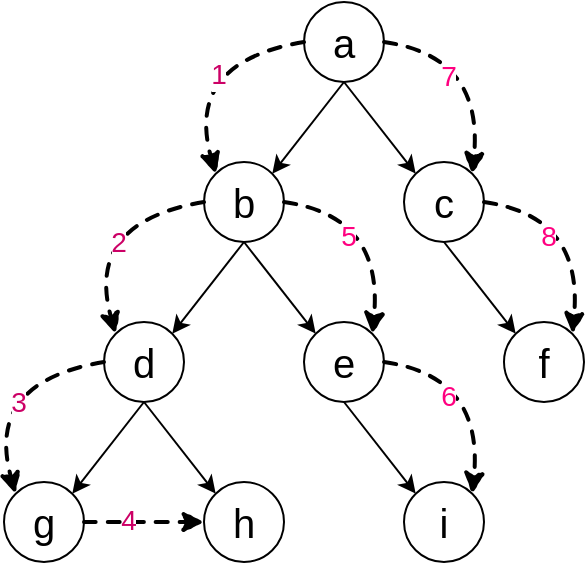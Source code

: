 <mxfile version="12.6.8" type="device"><diagram id="DXPcCs-rt6fdyCKiChXh" name="第 1 页"><mxGraphModel dx="1426" dy="803" grid="1" gridSize="10" guides="1" tooltips="1" connect="1" arrows="1" fold="1" page="1" pageScale="1" pageWidth="827" pageHeight="1169" math="0" shadow="0"><root><mxCell id="0"/><mxCell id="1" parent="0"/><mxCell id="TtJX3NET0KKpPKqGwmz1-81" value="&lt;font style=&quot;font-size: 20px&quot;&gt;a&lt;/font&gt;" style="ellipse;whiteSpace=wrap;html=1;aspect=fixed;" parent="1" vertex="1"><mxGeometry x="380" y="160" width="40" height="40" as="geometry"/></mxCell><mxCell id="TtJX3NET0KKpPKqGwmz1-84" value="&lt;font style=&quot;font-size: 20px&quot;&gt;c&lt;/font&gt;" style="ellipse;whiteSpace=wrap;html=1;aspect=fixed;" parent="1" vertex="1"><mxGeometry x="430" y="240" width="40" height="40" as="geometry"/></mxCell><mxCell id="TtJX3NET0KKpPKqGwmz1-82" value="&lt;font style=&quot;font-size: 20px&quot;&gt;b&lt;/font&gt;" style="ellipse;whiteSpace=wrap;html=1;aspect=fixed;" parent="1" vertex="1"><mxGeometry x="330" y="240" width="40" height="40" as="geometry"/></mxCell><mxCell id="TtJX3NET0KKpPKqGwmz1-87" value="" style="endArrow=classic;html=1;entryX=1;entryY=0;entryDx=0;entryDy=0;" parent="1" target="TtJX3NET0KKpPKqGwmz1-82" edge="1"><mxGeometry width="50" height="50" relative="1" as="geometry"><mxPoint x="400" y="200" as="sourcePoint"/><mxPoint x="355" y="250" as="targetPoint"/></mxGeometry></mxCell><mxCell id="TtJX3NET0KKpPKqGwmz1-88" value="" style="endArrow=classic;html=1;entryX=0;entryY=0;entryDx=0;entryDy=0;" parent="1" target="TtJX3NET0KKpPKqGwmz1-84" edge="1"><mxGeometry width="50" height="50" relative="1" as="geometry"><mxPoint x="400" y="200" as="sourcePoint"/><mxPoint x="356.213" y="268.787" as="targetPoint"/></mxGeometry></mxCell><mxCell id="TtJX3NET0KKpPKqGwmz1-110" value="&lt;font style=&quot;font-size: 20px&quot;&gt;e&lt;/font&gt;" style="ellipse;whiteSpace=wrap;html=1;aspect=fixed;" parent="1" vertex="1"><mxGeometry x="380" y="320" width="40" height="40" as="geometry"/></mxCell><mxCell id="TtJX3NET0KKpPKqGwmz1-111" value="&lt;font style=&quot;font-size: 20px&quot;&gt;d&lt;/font&gt;" style="ellipse;whiteSpace=wrap;html=1;aspect=fixed;" parent="1" vertex="1"><mxGeometry x="280" y="320" width="40" height="40" as="geometry"/></mxCell><mxCell id="TtJX3NET0KKpPKqGwmz1-112" value="" style="endArrow=classic;html=1;entryX=1;entryY=0;entryDx=0;entryDy=0;" parent="1" target="TtJX3NET0KKpPKqGwmz1-111" edge="1"><mxGeometry width="50" height="50" relative="1" as="geometry"><mxPoint x="350" y="280" as="sourcePoint"/><mxPoint x="305" y="330" as="targetPoint"/></mxGeometry></mxCell><mxCell id="TtJX3NET0KKpPKqGwmz1-113" value="" style="endArrow=classic;html=1;entryX=0;entryY=0;entryDx=0;entryDy=0;" parent="1" target="TtJX3NET0KKpPKqGwmz1-110" edge="1"><mxGeometry width="50" height="50" relative="1" as="geometry"><mxPoint x="350" y="280" as="sourcePoint"/><mxPoint x="306.213" y="348.787" as="targetPoint"/></mxGeometry></mxCell><mxCell id="TtJX3NET0KKpPKqGwmz1-114" value="&lt;font style=&quot;font-size: 20px&quot;&gt;f&lt;/font&gt;" style="ellipse;whiteSpace=wrap;html=1;aspect=fixed;" parent="1" vertex="1"><mxGeometry x="480" y="320" width="40" height="40" as="geometry"/></mxCell><mxCell id="TtJX3NET0KKpPKqGwmz1-115" value="" style="endArrow=classic;html=1;entryX=0;entryY=0;entryDx=0;entryDy=0;" parent="1" target="TtJX3NET0KKpPKqGwmz1-114" edge="1"><mxGeometry width="50" height="50" relative="1" as="geometry"><mxPoint x="450" y="280" as="sourcePoint"/><mxPoint x="406.213" y="348.787" as="targetPoint"/></mxGeometry></mxCell><mxCell id="TtJX3NET0KKpPKqGwmz1-121" value="&lt;font style=&quot;font-size: 20px&quot;&gt;h&lt;/font&gt;" style="ellipse;whiteSpace=wrap;html=1;aspect=fixed;" parent="1" vertex="1"><mxGeometry x="330" y="400" width="40" height="40" as="geometry"/></mxCell><mxCell id="TtJX3NET0KKpPKqGwmz1-122" value="&lt;font style=&quot;font-size: 20px&quot;&gt;g&lt;/font&gt;" style="ellipse;whiteSpace=wrap;html=1;aspect=fixed;" parent="1" vertex="1"><mxGeometry x="230" y="400" width="40" height="40" as="geometry"/></mxCell><mxCell id="TtJX3NET0KKpPKqGwmz1-123" value="" style="endArrow=classic;html=1;entryX=1;entryY=0;entryDx=0;entryDy=0;" parent="1" target="TtJX3NET0KKpPKqGwmz1-122" edge="1"><mxGeometry width="50" height="50" relative="1" as="geometry"><mxPoint x="300" y="360" as="sourcePoint"/><mxPoint x="255" y="410" as="targetPoint"/></mxGeometry></mxCell><mxCell id="TtJX3NET0KKpPKqGwmz1-124" value="" style="endArrow=classic;html=1;entryX=0;entryY=0;entryDx=0;entryDy=0;" parent="1" target="TtJX3NET0KKpPKqGwmz1-121" edge="1"><mxGeometry width="50" height="50" relative="1" as="geometry"><mxPoint x="300" y="360" as="sourcePoint"/><mxPoint x="256.213" y="428.787" as="targetPoint"/></mxGeometry></mxCell><mxCell id="TtJX3NET0KKpPKqGwmz1-129" value="&lt;font style=&quot;font-size: 20px&quot;&gt;i&lt;/font&gt;" style="ellipse;whiteSpace=wrap;html=1;aspect=fixed;" parent="1" vertex="1"><mxGeometry x="430" y="400" width="40" height="40" as="geometry"/></mxCell><mxCell id="TtJX3NET0KKpPKqGwmz1-130" value="" style="endArrow=classic;html=1;entryX=0;entryY=0;entryDx=0;entryDy=0;" parent="1" target="TtJX3NET0KKpPKqGwmz1-129" edge="1"><mxGeometry width="50" height="50" relative="1" as="geometry"><mxPoint x="400" y="360" as="sourcePoint"/><mxPoint x="356.213" y="428.787" as="targetPoint"/></mxGeometry></mxCell><mxCell id="gkMQgNx_aosa3skTu1YT-1" value="" style="endArrow=classic;html=1;entryX=0;entryY=0;entryDx=0;entryDy=0;exitX=0;exitY=0.5;exitDx=0;exitDy=0;dashed=1;strokeWidth=2;jumpStyle=none;comic=1;curved=1;" edge="1" parent="1" source="TtJX3NET0KKpPKqGwmz1-81" target="TtJX3NET0KKpPKqGwmz1-82"><mxGeometry width="50" height="50" relative="1" as="geometry"><mxPoint x="220" y="270" as="sourcePoint"/><mxPoint x="320" y="110" as="targetPoint"/><Array as="points"><mxPoint x="320" y="190"/></Array></mxGeometry></mxCell><mxCell id="gkMQgNx_aosa3skTu1YT-5" value="&lt;font style=&quot;font-size: 14px&quot; color=&quot;#cc0066&quot;&gt;1&lt;/font&gt;" style="text;html=1;align=center;verticalAlign=middle;resizable=0;points=[];labelBackgroundColor=#ffffff;" vertex="1" connectable="0" parent="gkMQgNx_aosa3skTu1YT-1"><mxGeometry x="-0.245" y="8" relative="1" as="geometry"><mxPoint as="offset"/></mxGeometry></mxCell><mxCell id="gkMQgNx_aosa3skTu1YT-3" value="" style="endArrow=classic;html=1;entryX=0;entryY=0.5;entryDx=0;entryDy=0;exitX=1;exitY=0.5;exitDx=0;exitDy=0;dashed=1;strokeWidth=2;jumpStyle=none;comic=1;curved=1;" edge="1" parent="1" source="TtJX3NET0KKpPKqGwmz1-122" target="TtJX3NET0KKpPKqGwmz1-121"><mxGeometry width="50" height="50" relative="1" as="geometry"><mxPoint x="320" y="470" as="sourcePoint"/><mxPoint x="275.858" y="535.858" as="targetPoint"/></mxGeometry></mxCell><mxCell id="gkMQgNx_aosa3skTu1YT-4" value="&lt;font style=&quot;font-size: 14px&quot; color=&quot;#cc0066&quot;&gt;4&lt;/font&gt;" style="text;html=1;align=center;verticalAlign=middle;resizable=0;points=[];labelBackgroundColor=#ffffff;" vertex="1" connectable="0" parent="gkMQgNx_aosa3skTu1YT-3"><mxGeometry x="-0.267" y="1" relative="1" as="geometry"><mxPoint as="offset"/></mxGeometry></mxCell><mxCell id="gkMQgNx_aosa3skTu1YT-6" value="" style="endArrow=classic;html=1;entryX=0;entryY=0;entryDx=0;entryDy=0;exitX=0;exitY=0.5;exitDx=0;exitDy=0;dashed=1;strokeWidth=2;jumpStyle=none;comic=1;curved=1;" edge="1" parent="1"><mxGeometry width="50" height="50" relative="1" as="geometry"><mxPoint x="330" y="260" as="sourcePoint"/><mxPoint x="285.858" y="325.858" as="targetPoint"/><Array as="points"><mxPoint x="270" y="270"/></Array></mxGeometry></mxCell><mxCell id="gkMQgNx_aosa3skTu1YT-7" value="&lt;font style=&quot;font-size: 14px&quot; color=&quot;#cc0066&quot;&gt;2&lt;/font&gt;" style="text;html=1;align=center;verticalAlign=middle;resizable=0;points=[];labelBackgroundColor=#ffffff;" vertex="1" connectable="0" parent="gkMQgNx_aosa3skTu1YT-6"><mxGeometry x="-0.245" y="8" relative="1" as="geometry"><mxPoint y="4.71" as="offset"/></mxGeometry></mxCell><mxCell id="gkMQgNx_aosa3skTu1YT-8" value="" style="endArrow=classic;html=1;entryX=0;entryY=0;entryDx=0;entryDy=0;exitX=0;exitY=0.5;exitDx=0;exitDy=0;dashed=1;strokeWidth=2;jumpStyle=none;comic=1;curved=1;" edge="1" parent="1"><mxGeometry width="50" height="50" relative="1" as="geometry"><mxPoint x="280" y="340" as="sourcePoint"/><mxPoint x="235.858" y="405.858" as="targetPoint"/><Array as="points"><mxPoint x="220" y="350"/></Array></mxGeometry></mxCell><mxCell id="gkMQgNx_aosa3skTu1YT-9" value="&lt;font style=&quot;font-size: 14px&quot; color=&quot;#cc0066&quot;&gt;3&lt;/font&gt;" style="text;html=1;align=center;verticalAlign=middle;resizable=0;points=[];labelBackgroundColor=#ffffff;" vertex="1" connectable="0" parent="gkMQgNx_aosa3skTu1YT-8"><mxGeometry x="-0.245" y="8" relative="1" as="geometry"><mxPoint y="4.71" as="offset"/></mxGeometry></mxCell><mxCell id="gkMQgNx_aosa3skTu1YT-10" value="" style="endArrow=classic;html=1;entryX=1;entryY=0;entryDx=0;entryDy=0;exitX=1;exitY=0.5;exitDx=0;exitDy=0;dashed=1;strokeWidth=2;jumpStyle=none;comic=1;curved=1;" edge="1" parent="1" source="TtJX3NET0KKpPKqGwmz1-82" target="TtJX3NET0KKpPKqGwmz1-110"><mxGeometry width="50" height="50" relative="1" as="geometry"><mxPoint x="420" y="270" as="sourcePoint"/><mxPoint x="375.858" y="335.858" as="targetPoint"/><Array as="points"><mxPoint x="420" y="267"/></Array></mxGeometry></mxCell><mxCell id="gkMQgNx_aosa3skTu1YT-12" value="&lt;font style=&quot;font-size: 14px&quot; color=&quot;#ff0080&quot;&gt;5&lt;/font&gt;" style="text;html=1;align=center;verticalAlign=middle;resizable=0;points=[];labelBackgroundColor=#ffffff;" vertex="1" connectable="0" parent="gkMQgNx_aosa3skTu1YT-10"><mxGeometry x="-0.379" y="-12" relative="1" as="geometry"><mxPoint as="offset"/></mxGeometry></mxCell><mxCell id="gkMQgNx_aosa3skTu1YT-15" value="" style="endArrow=classic;html=1;entryX=1;entryY=0;entryDx=0;entryDy=0;exitX=1;exitY=0.5;exitDx=0;exitDy=0;dashed=1;strokeWidth=2;jumpStyle=none;comic=1;curved=1;" edge="1" parent="1"><mxGeometry width="50" height="50" relative="1" as="geometry"><mxPoint x="470" y="260" as="sourcePoint"/><mxPoint x="514.142" y="325.858" as="targetPoint"/><Array as="points"><mxPoint x="520" y="267"/></Array></mxGeometry></mxCell><mxCell id="gkMQgNx_aosa3skTu1YT-16" value="&lt;font style=&quot;font-size: 14px&quot; color=&quot;#ff0080&quot;&gt;8&lt;/font&gt;" style="text;html=1;align=center;verticalAlign=middle;resizable=0;points=[];labelBackgroundColor=#ffffff;" vertex="1" connectable="0" parent="gkMQgNx_aosa3skTu1YT-15"><mxGeometry x="-0.379" y="-12" relative="1" as="geometry"><mxPoint as="offset"/></mxGeometry></mxCell><mxCell id="gkMQgNx_aosa3skTu1YT-17" value="" style="endArrow=classic;html=1;entryX=1;entryY=0;entryDx=0;entryDy=0;exitX=1;exitY=0.5;exitDx=0;exitDy=0;dashed=1;strokeWidth=2;jumpStyle=none;comic=1;curved=1;" edge="1" parent="1"><mxGeometry width="50" height="50" relative="1" as="geometry"><mxPoint x="420" y="340" as="sourcePoint"/><mxPoint x="464.142" y="405.858" as="targetPoint"/><Array as="points"><mxPoint x="470" y="347"/></Array></mxGeometry></mxCell><mxCell id="gkMQgNx_aosa3skTu1YT-18" value="&lt;font style=&quot;font-size: 14px&quot; color=&quot;#ff0080&quot;&gt;6&lt;/font&gt;" style="text;html=1;align=center;verticalAlign=middle;resizable=0;points=[];labelBackgroundColor=#ffffff;" vertex="1" connectable="0" parent="gkMQgNx_aosa3skTu1YT-17"><mxGeometry x="-0.379" y="-12" relative="1" as="geometry"><mxPoint as="offset"/></mxGeometry></mxCell><mxCell id="gkMQgNx_aosa3skTu1YT-19" value="" style="endArrow=classic;html=1;entryX=1;entryY=0;entryDx=0;entryDy=0;exitX=1;exitY=0.5;exitDx=0;exitDy=0;dashed=1;strokeWidth=2;jumpStyle=none;comic=1;curved=1;" edge="1" parent="1"><mxGeometry width="50" height="50" relative="1" as="geometry"><mxPoint x="420" y="180" as="sourcePoint"/><mxPoint x="464.142" y="245.858" as="targetPoint"/><Array as="points"><mxPoint x="470" y="187"/></Array></mxGeometry></mxCell><mxCell id="gkMQgNx_aosa3skTu1YT-20" value="&lt;font style=&quot;font-size: 14px&quot; color=&quot;#ff0080&quot;&gt;7&lt;/font&gt;" style="text;html=1;align=center;verticalAlign=middle;resizable=0;points=[];labelBackgroundColor=#ffffff;" vertex="1" connectable="0" parent="gkMQgNx_aosa3skTu1YT-19"><mxGeometry x="-0.379" y="-12" relative="1" as="geometry"><mxPoint as="offset"/></mxGeometry></mxCell></root></mxGraphModel></diagram></mxfile>